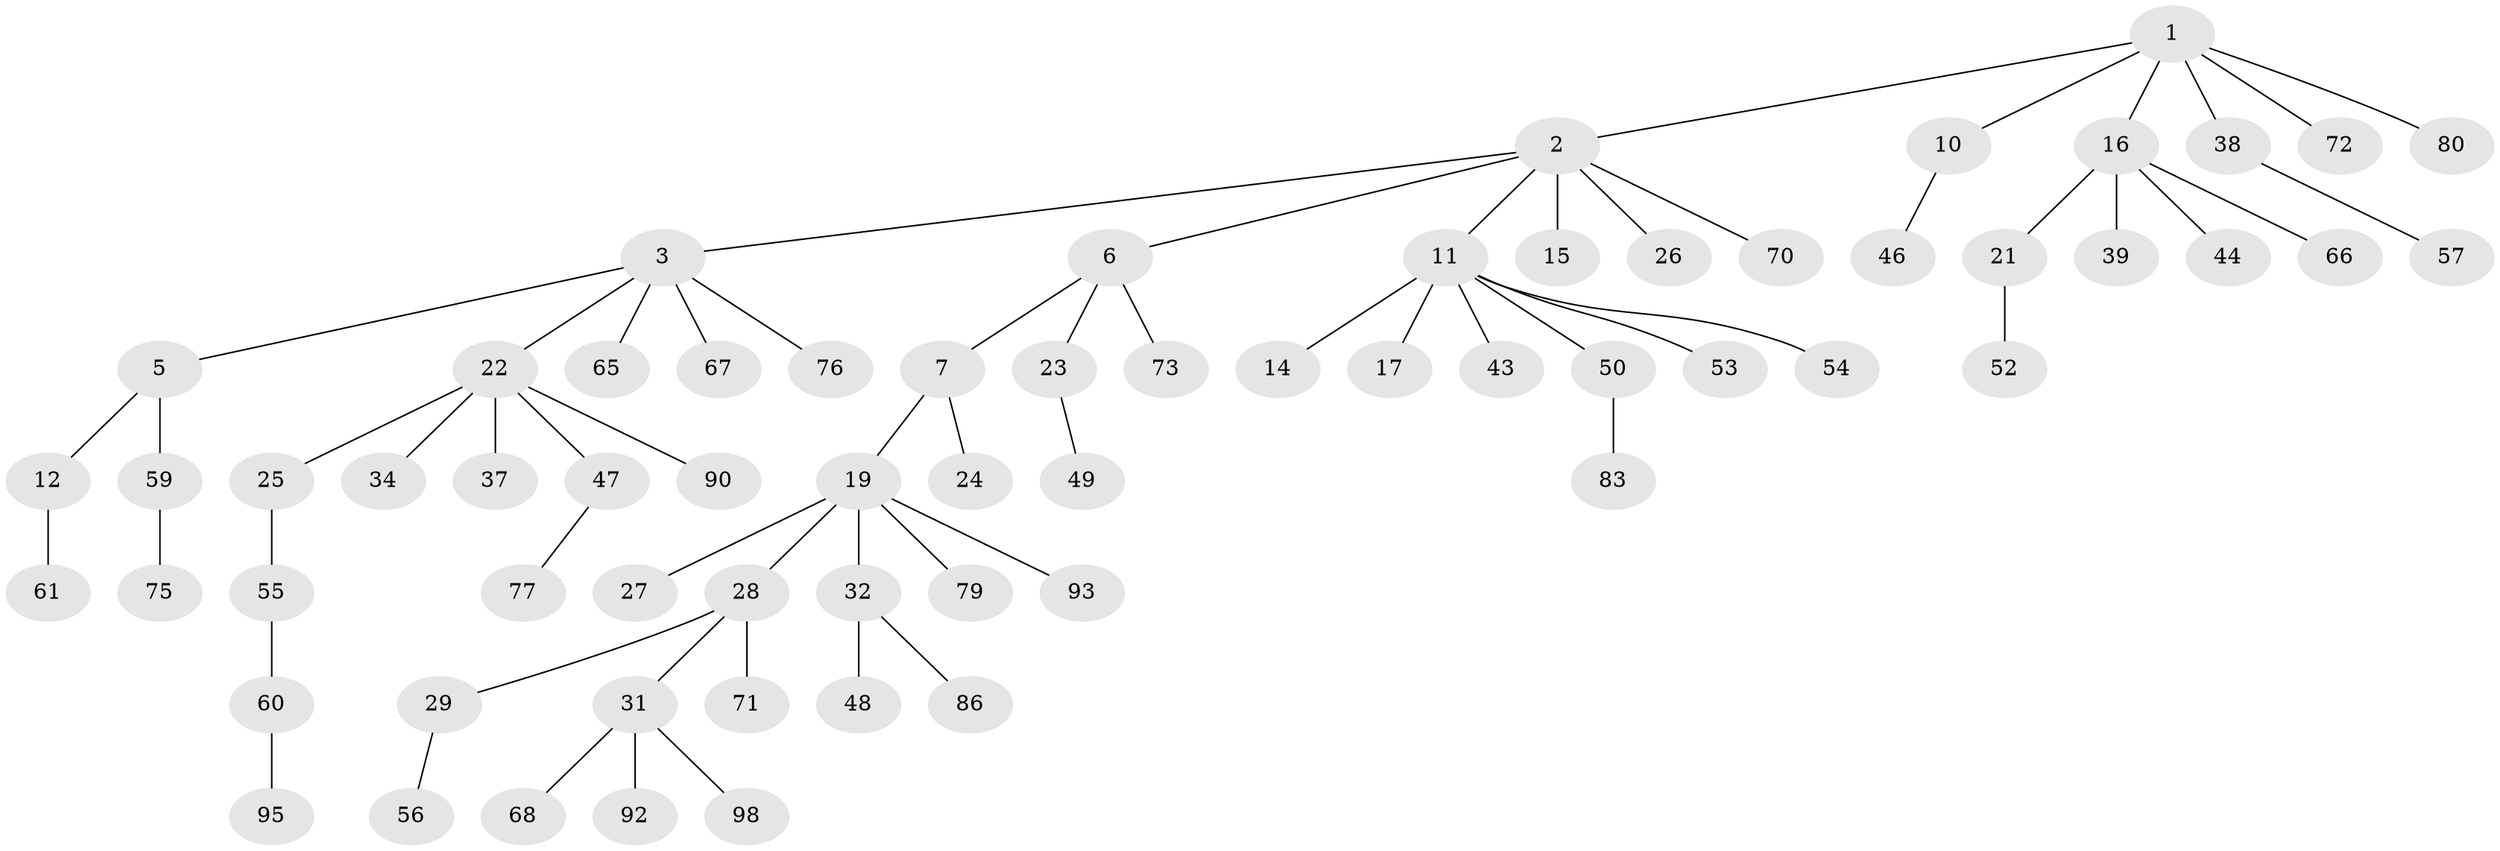 // Generated by graph-tools (version 1.1) at 2025/24/03/03/25 07:24:05]
// undirected, 65 vertices, 64 edges
graph export_dot {
graph [start="1"]
  node [color=gray90,style=filled];
  1 [super="+9"];
  2 [super="+4"];
  3 [super="+30"];
  5;
  6 [super="+13"];
  7 [super="+8"];
  10 [super="+64"];
  11 [super="+36"];
  12 [super="+69"];
  14 [super="+89"];
  15 [super="+20"];
  16 [super="+18"];
  17;
  19 [super="+40"];
  21;
  22 [super="+33"];
  23 [super="+97"];
  24 [super="+85"];
  25 [super="+42"];
  26;
  27 [super="+45"];
  28 [super="+78"];
  29 [super="+35"];
  31 [super="+81"];
  32 [super="+41"];
  34;
  37;
  38 [super="+58"];
  39;
  43;
  44 [super="+51"];
  46;
  47;
  48 [super="+96"];
  49;
  50 [super="+74"];
  52 [super="+62"];
  53;
  54 [super="+82"];
  55;
  56;
  57;
  59 [super="+84"];
  60 [super="+63"];
  61 [super="+87"];
  65;
  66;
  67;
  68;
  70;
  71;
  72;
  73;
  75;
  76 [super="+88"];
  77 [super="+91"];
  79;
  80 [super="+94"];
  83;
  86;
  90;
  92;
  93;
  95 [super="+99"];
  98;
  1 -- 2;
  1 -- 10;
  1 -- 16;
  1 -- 72;
  1 -- 80;
  1 -- 38;
  2 -- 3;
  2 -- 11;
  2 -- 26;
  2 -- 15;
  2 -- 70;
  2 -- 6;
  3 -- 5;
  3 -- 22;
  3 -- 65;
  3 -- 67;
  3 -- 76;
  5 -- 12;
  5 -- 59;
  6 -- 7;
  6 -- 23;
  6 -- 73;
  7 -- 24;
  7 -- 19;
  10 -- 46;
  11 -- 14;
  11 -- 17;
  11 -- 43;
  11 -- 54;
  11 -- 50;
  11 -- 53;
  12 -- 61;
  16 -- 21;
  16 -- 66;
  16 -- 44;
  16 -- 39;
  19 -- 27;
  19 -- 28;
  19 -- 32;
  19 -- 79;
  19 -- 93;
  21 -- 52;
  22 -- 25;
  22 -- 47;
  22 -- 90;
  22 -- 34;
  22 -- 37;
  23 -- 49;
  25 -- 55;
  28 -- 29;
  28 -- 31;
  28 -- 71;
  29 -- 56;
  31 -- 68;
  31 -- 98;
  31 -- 92;
  32 -- 86;
  32 -- 48;
  38 -- 57;
  47 -- 77;
  50 -- 83;
  55 -- 60;
  59 -- 75;
  60 -- 95;
}

